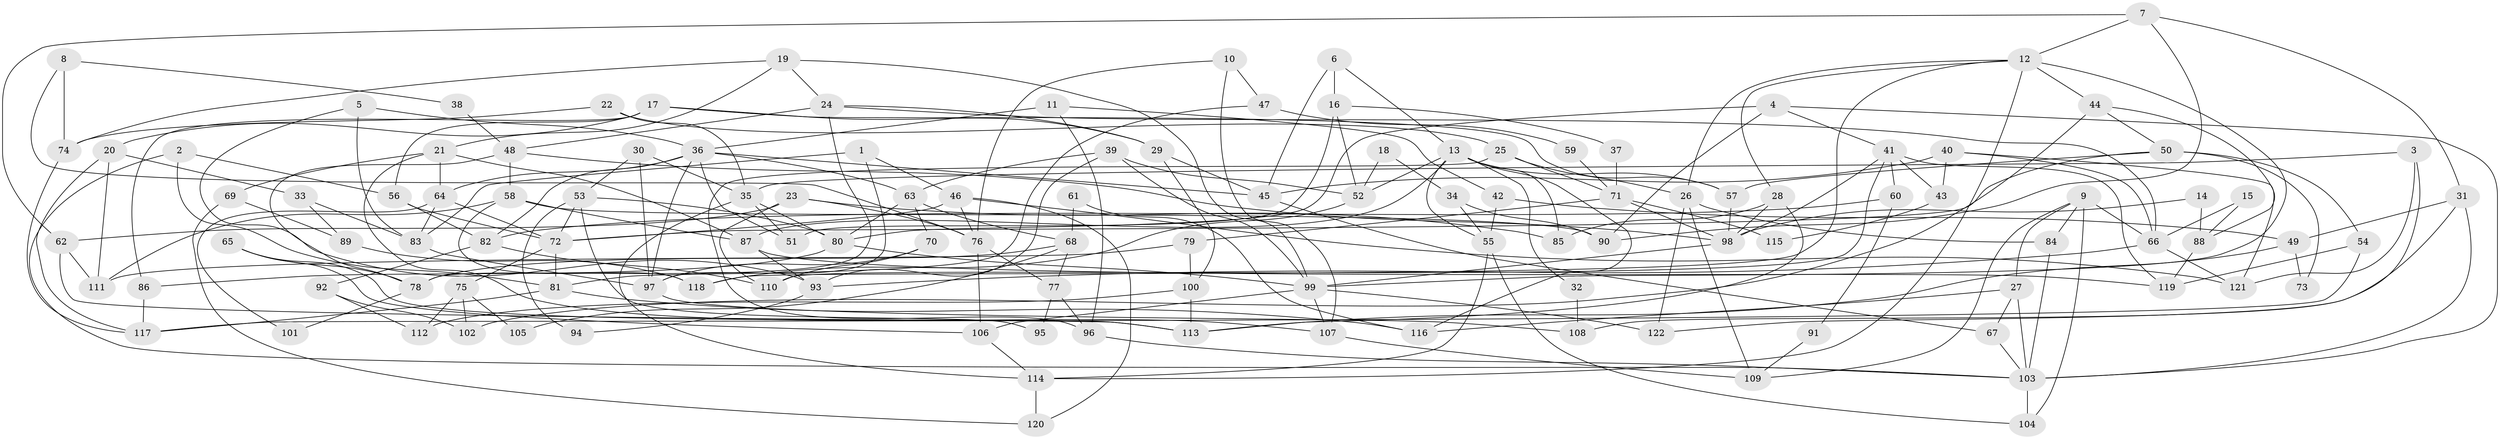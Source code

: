 // coarse degree distribution, {3: 0.10810810810810811, 7: 0.24324324324324326, 5: 0.13513513513513514, 14: 0.02702702702702703, 4: 0.05405405405405406, 6: 0.13513513513513514, 8: 0.08108108108108109, 9: 0.08108108108108109, 12: 0.05405405405405406, 16: 0.02702702702702703, 10: 0.02702702702702703, 13: 0.02702702702702703}
// Generated by graph-tools (version 1.1) at 2025/37/03/04/25 23:37:10]
// undirected, 122 vertices, 244 edges
graph export_dot {
  node [color=gray90,style=filled];
  1;
  2;
  3;
  4;
  5;
  6;
  7;
  8;
  9;
  10;
  11;
  12;
  13;
  14;
  15;
  16;
  17;
  18;
  19;
  20;
  21;
  22;
  23;
  24;
  25;
  26;
  27;
  28;
  29;
  30;
  31;
  32;
  33;
  34;
  35;
  36;
  37;
  38;
  39;
  40;
  41;
  42;
  43;
  44;
  45;
  46;
  47;
  48;
  49;
  50;
  51;
  52;
  53;
  54;
  55;
  56;
  57;
  58;
  59;
  60;
  61;
  62;
  63;
  64;
  65;
  66;
  67;
  68;
  69;
  70;
  71;
  72;
  73;
  74;
  75;
  76;
  77;
  78;
  79;
  80;
  81;
  82;
  83;
  84;
  85;
  86;
  87;
  88;
  89;
  90;
  91;
  92;
  93;
  94;
  95;
  96;
  97;
  98;
  99;
  100;
  101;
  102;
  103;
  104;
  105;
  106;
  107;
  108;
  109;
  110;
  111;
  112;
  113;
  114;
  115;
  116;
  117;
  118;
  119;
  120;
  121;
  122;
  1 -- 46;
  1 -- 83;
  1 -- 97;
  2 -- 81;
  2 -- 103;
  2 -- 56;
  3 -- 122;
  3 -- 35;
  3 -- 121;
  4 -- 41;
  4 -- 80;
  4 -- 90;
  4 -- 103;
  5 -- 93;
  5 -- 83;
  5 -- 36;
  6 -- 16;
  6 -- 45;
  6 -- 13;
  7 -- 90;
  7 -- 62;
  7 -- 12;
  7 -- 31;
  8 -- 76;
  8 -- 74;
  8 -- 38;
  9 -- 84;
  9 -- 66;
  9 -- 27;
  9 -- 104;
  9 -- 109;
  10 -- 76;
  10 -- 107;
  10 -- 47;
  11 -- 36;
  11 -- 96;
  11 -- 42;
  12 -- 26;
  12 -- 28;
  12 -- 44;
  12 -- 99;
  12 -- 114;
  12 -- 118;
  13 -- 52;
  13 -- 32;
  13 -- 55;
  13 -- 57;
  13 -- 85;
  13 -- 87;
  13 -- 116;
  14 -- 98;
  14 -- 88;
  15 -- 66;
  15 -- 88;
  16 -- 52;
  16 -- 51;
  16 -- 37;
  17 -- 56;
  17 -- 57;
  17 -- 20;
  17 -- 29;
  17 -- 86;
  18 -- 52;
  18 -- 34;
  19 -- 99;
  19 -- 24;
  19 -- 21;
  19 -- 74;
  20 -- 33;
  20 -- 111;
  20 -- 117;
  21 -- 87;
  21 -- 64;
  21 -- 69;
  21 -- 107;
  22 -- 35;
  22 -- 74;
  22 -- 25;
  23 -- 62;
  23 -- 110;
  23 -- 76;
  23 -- 85;
  24 -- 78;
  24 -- 29;
  24 -- 48;
  24 -- 66;
  25 -- 96;
  25 -- 26;
  25 -- 71;
  26 -- 109;
  26 -- 84;
  26 -- 122;
  27 -- 103;
  27 -- 67;
  27 -- 116;
  28 -- 85;
  28 -- 98;
  28 -- 113;
  29 -- 45;
  29 -- 100;
  30 -- 97;
  30 -- 53;
  30 -- 35;
  31 -- 103;
  31 -- 49;
  31 -- 108;
  32 -- 108;
  33 -- 89;
  33 -- 83;
  34 -- 55;
  34 -- 90;
  35 -- 114;
  35 -- 51;
  35 -- 80;
  36 -- 63;
  36 -- 45;
  36 -- 51;
  36 -- 64;
  36 -- 82;
  36 -- 97;
  37 -- 71;
  38 -- 48;
  39 -- 93;
  39 -- 99;
  39 -- 52;
  39 -- 63;
  40 -- 45;
  40 -- 121;
  40 -- 43;
  40 -- 66;
  41 -- 98;
  41 -- 119;
  41 -- 43;
  41 -- 60;
  41 -- 110;
  42 -- 55;
  42 -- 49;
  43 -- 115;
  44 -- 50;
  44 -- 88;
  44 -- 102;
  45 -- 67;
  46 -- 121;
  46 -- 72;
  46 -- 76;
  46 -- 120;
  47 -- 81;
  47 -- 59;
  48 -- 98;
  48 -- 58;
  48 -- 78;
  49 -- 73;
  49 -- 113;
  50 -- 72;
  50 -- 57;
  50 -- 54;
  50 -- 73;
  52 -- 118;
  53 -- 80;
  53 -- 72;
  53 -- 94;
  53 -- 95;
  54 -- 117;
  54 -- 119;
  55 -- 114;
  55 -- 104;
  56 -- 82;
  56 -- 72;
  57 -- 98;
  58 -- 111;
  58 -- 87;
  58 -- 90;
  58 -- 118;
  59 -- 71;
  60 -- 82;
  60 -- 91;
  61 -- 68;
  61 -- 116;
  62 -- 113;
  62 -- 111;
  63 -- 80;
  63 -- 68;
  63 -- 70;
  64 -- 72;
  64 -- 83;
  64 -- 101;
  65 -- 113;
  65 -- 106;
  65 -- 78;
  66 -- 93;
  66 -- 121;
  67 -- 103;
  68 -- 78;
  68 -- 77;
  68 -- 105;
  69 -- 120;
  69 -- 89;
  70 -- 97;
  70 -- 110;
  71 -- 98;
  71 -- 79;
  71 -- 115;
  72 -- 75;
  72 -- 81;
  74 -- 117;
  75 -- 112;
  75 -- 102;
  75 -- 105;
  76 -- 77;
  76 -- 106;
  77 -- 95;
  77 -- 96;
  78 -- 101;
  79 -- 100;
  79 -- 111;
  80 -- 86;
  80 -- 99;
  81 -- 116;
  81 -- 117;
  82 -- 110;
  82 -- 92;
  83 -- 97;
  84 -- 103;
  86 -- 117;
  87 -- 93;
  87 -- 119;
  88 -- 119;
  89 -- 118;
  91 -- 109;
  92 -- 102;
  92 -- 112;
  93 -- 94;
  96 -- 103;
  97 -- 108;
  98 -- 99;
  99 -- 106;
  99 -- 107;
  99 -- 122;
  100 -- 113;
  100 -- 112;
  103 -- 104;
  106 -- 114;
  107 -- 109;
  114 -- 120;
}
